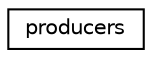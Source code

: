 digraph "Graphical Class Hierarchy"
{
  edge [fontname="Helvetica",fontsize="10",labelfontname="Helvetica",labelfontsize="10"];
  node [fontname="Helvetica",fontsize="10",shape=record];
  rankdir="LR";
  Node0 [label="producers",height=0.2,width=0.4,color="black", fillcolor="white", style="filled",URL="$structproducers.html"];
}
